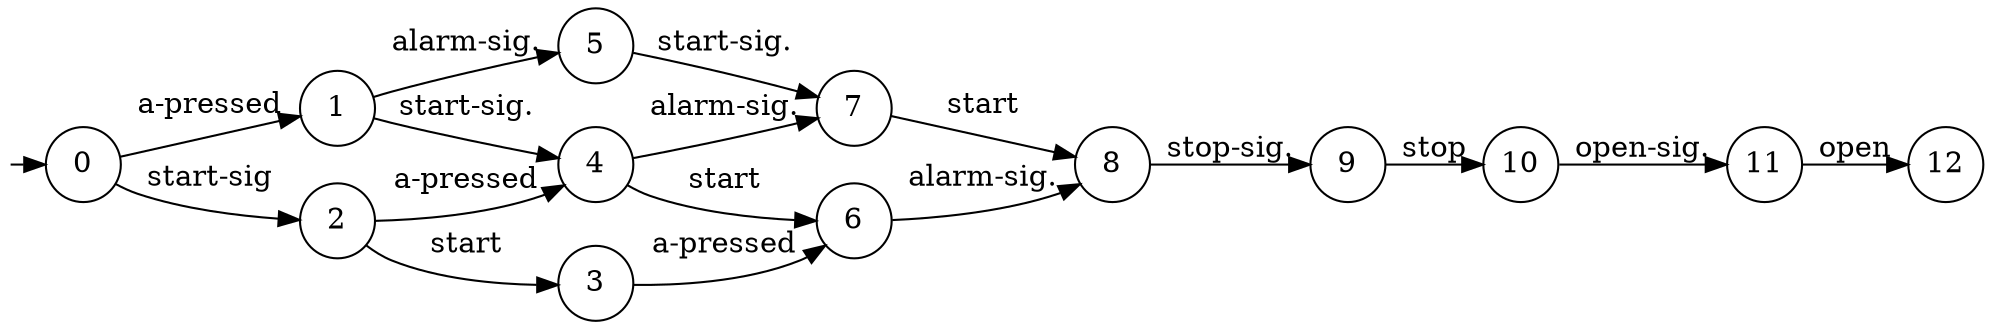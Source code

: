 digraph G {
  graph [rankdir="LR" ranksep=0];
  node [fixedsize=true width=0.5];
  zz [label="" color="white" fillcolor="white" shape="circle" style="filled" fixedsize=true width=0.0];
  0 [color="black" fillcolor="white" shape="circle" style="filled"];
  1 [color="black" fillcolor="white" shape="circle" style="filled"];
  2 [color="black" fillcolor="white" shape="circle" style="filled"];
  3 [color="black" fillcolor="white" shape="circle" style="filled"];
  4 [color="black" fillcolor="white" shape="circle" style="filled"];
  5 [color="black" fillcolor="white" shape="circle" style="filled"];
  6 [color="black" fillcolor="white" shape="circle" style="filled"];
  7 [color="black" fillcolor="white" shape="circle" style="filled"];
  8 [color="black" fillcolor="white" shape="circle" style="filled"];
  9 [color="black" fillcolor="white" shape="circle" style="filled"];
  10 [color="black" fillcolor="white" shape="circle" style="filled"];
  11 [color="black" fillcolor="white" shape="circle" style="filled"];
  12 [color="black" fillcolor="white" shape="circle" style="filled"];
  zz -> 0 [label=""];
  10 -> 11 [label="open-sig."];
  11 -> 12 [label="open"];
  9 -> 10 [label="stop"];
  8 -> 9 [label="stop-sig."];
  6 -> 8 [label="alarm-sig."];
  7 -> 8 [label="start"];
  5 -> 7 [label="start-sig."];
  4 -> 7 [label="alarm-sig."];
  4 -> 6 [label="start"];
  1 -> 5 [label="alarm-sig."];
  1 -> 4 [label="start-sig."];
  2 -> 3 [label="start"];
  2 -> 4 [label="a-pressed"];
  0 -> 2 [label="start-sig"];
  0 -> 1 [label="a-pressed"];
  3 -> 6 [label="a-pressed"];
}
